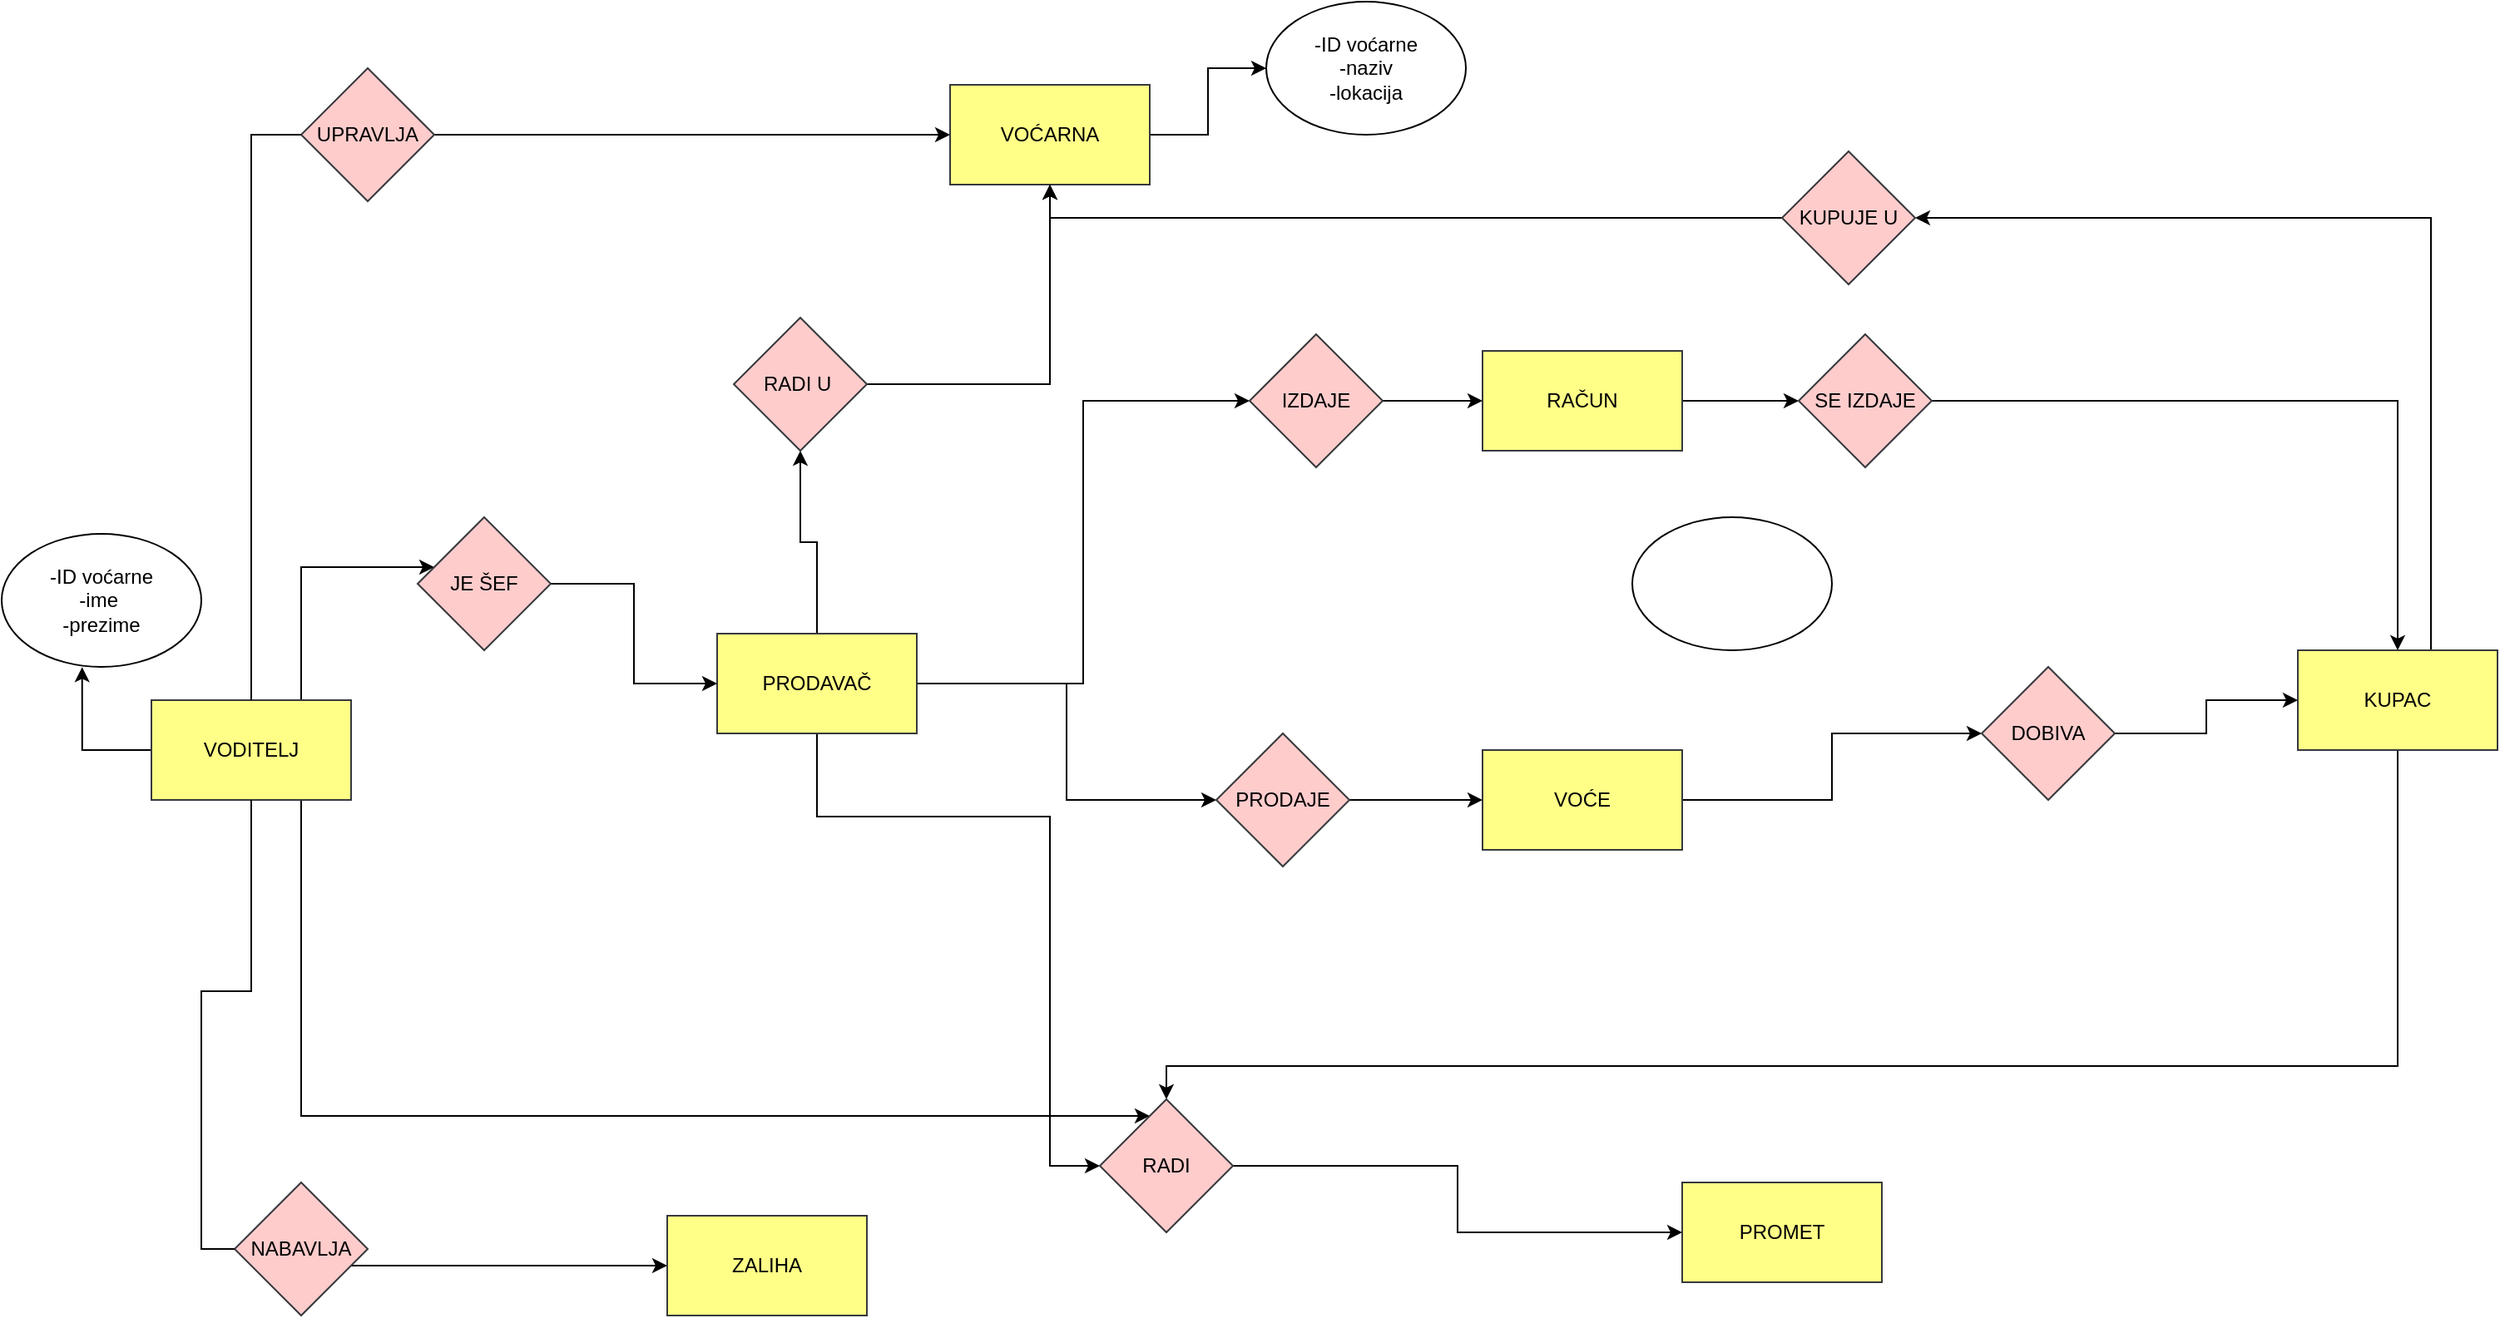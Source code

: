 <mxfile version="14.6.0" type="github">
  <diagram id="KvG4SNHdGEU6boqFKMtB" name="Page-1">
    <mxGraphModel dx="1038" dy="548" grid="1" gridSize="10" guides="1" tooltips="1" connect="1" arrows="1" fold="1" page="1" pageScale="1" pageWidth="1600" pageHeight="900" background="none" math="0" shadow="0">
      <root>
        <mxCell id="0" />
        <mxCell id="1" parent="0" />
        <mxCell id="2Ba6rjD3jXEWA7avTz4o-100" style="edgeStyle=orthogonalEdgeStyle;rounded=0;orthogonalLoop=1;jettySize=auto;html=1;entryX=0;entryY=0.5;entryDx=0;entryDy=0;startArrow=none;" parent="1" source="2Ba6rjD3jXEWA7avTz4o-102" target="2Ba6rjD3jXEWA7avTz4o-9" edge="1">
          <mxGeometry relative="1" as="geometry">
            <Array as="points">
              <mxPoint x="210" y="790" />
            </Array>
          </mxGeometry>
        </mxCell>
        <mxCell id="2Ba6rjD3jXEWA7avTz4o-104" style="edgeStyle=orthogonalEdgeStyle;rounded=0;orthogonalLoop=1;jettySize=auto;html=1;entryX=0;entryY=0.5;entryDx=0;entryDy=0;startArrow=none;" parent="1" source="2Ba6rjD3jXEWA7avTz4o-105" target="2Ba6rjD3jXEWA7avTz4o-2" edge="1">
          <mxGeometry relative="1" as="geometry" />
        </mxCell>
        <mxCell id="2Ba6rjD3jXEWA7avTz4o-110" style="edgeStyle=orthogonalEdgeStyle;rounded=0;orthogonalLoop=1;jettySize=auto;html=1;" parent="1" source="2Ba6rjD3jXEWA7avTz4o-1" target="2Ba6rjD3jXEWA7avTz4o-108" edge="1">
          <mxGeometry relative="1" as="geometry">
            <Array as="points">
              <mxPoint x="190" y="370" />
            </Array>
          </mxGeometry>
        </mxCell>
        <mxCell id="2Ba6rjD3jXEWA7avTz4o-133" style="edgeStyle=orthogonalEdgeStyle;rounded=0;orthogonalLoop=1;jettySize=auto;html=1;" parent="1" source="2Ba6rjD3jXEWA7avTz4o-1" target="2Ba6rjD3jXEWA7avTz4o-122" edge="1">
          <mxGeometry relative="1" as="geometry">
            <mxPoint x="550" y="510" as="targetPoint" />
            <Array as="points">
              <mxPoint x="190" y="700" />
            </Array>
          </mxGeometry>
        </mxCell>
        <mxCell id="2Ba6rjD3jXEWA7avTz4o-142" style="edgeStyle=orthogonalEdgeStyle;rounded=0;orthogonalLoop=1;jettySize=auto;html=1;entryX=0.403;entryY=1.002;entryDx=0;entryDy=0;entryPerimeter=0;" parent="1" source="2Ba6rjD3jXEWA7avTz4o-1" target="2Ba6rjD3jXEWA7avTz4o-141" edge="1">
          <mxGeometry relative="1" as="geometry">
            <Array as="points">
              <mxPoint x="58" y="480" />
            </Array>
          </mxGeometry>
        </mxCell>
        <mxCell id="2Ba6rjD3jXEWA7avTz4o-1" value="VODITELJ" style="rounded=0;whiteSpace=wrap;html=1;fillColor=#ffff88;strokeColor=#36393d;" parent="1" vertex="1">
          <mxGeometry x="100" y="450" width="120" height="60" as="geometry" />
        </mxCell>
        <mxCell id="2Ba6rjD3jXEWA7avTz4o-144" style="edgeStyle=orthogonalEdgeStyle;rounded=0;orthogonalLoop=1;jettySize=auto;html=1;" parent="1" source="2Ba6rjD3jXEWA7avTz4o-2" target="2Ba6rjD3jXEWA7avTz4o-143" edge="1">
          <mxGeometry relative="1" as="geometry" />
        </mxCell>
        <mxCell id="2Ba6rjD3jXEWA7avTz4o-2" value="VOĆARNA" style="rounded=0;whiteSpace=wrap;html=1;fillColor=#ffff88;strokeColor=#36393d;" parent="1" vertex="1">
          <mxGeometry x="580" y="80" width="120" height="60" as="geometry" />
        </mxCell>
        <mxCell id="2Ba6rjD3jXEWA7avTz4o-112" style="edgeStyle=orthogonalEdgeStyle;rounded=0;orthogonalLoop=1;jettySize=auto;html=1;entryX=0;entryY=0.5;entryDx=0;entryDy=0;" parent="1" source="2Ba6rjD3jXEWA7avTz4o-3" target="2Ba6rjD3jXEWA7avTz4o-107" edge="1">
          <mxGeometry relative="1" as="geometry" />
        </mxCell>
        <mxCell id="2Ba6rjD3jXEWA7avTz4o-116" style="edgeStyle=orthogonalEdgeStyle;rounded=0;orthogonalLoop=1;jettySize=auto;html=1;entryX=0;entryY=0.5;entryDx=0;entryDy=0;" parent="1" source="2Ba6rjD3jXEWA7avTz4o-3" target="2Ba6rjD3jXEWA7avTz4o-115" edge="1">
          <mxGeometry relative="1" as="geometry" />
        </mxCell>
        <mxCell id="2Ba6rjD3jXEWA7avTz4o-119" style="edgeStyle=orthogonalEdgeStyle;rounded=0;orthogonalLoop=1;jettySize=auto;html=1;entryX=0.5;entryY=1;entryDx=0;entryDy=0;" parent="1" source="2Ba6rjD3jXEWA7avTz4o-3" target="2Ba6rjD3jXEWA7avTz4o-118" edge="1">
          <mxGeometry relative="1" as="geometry" />
        </mxCell>
        <mxCell id="2Ba6rjD3jXEWA7avTz4o-130" style="edgeStyle=orthogonalEdgeStyle;rounded=0;orthogonalLoop=1;jettySize=auto;html=1;" parent="1" source="2Ba6rjD3jXEWA7avTz4o-3" target="2Ba6rjD3jXEWA7avTz4o-122" edge="1">
          <mxGeometry relative="1" as="geometry">
            <mxPoint x="640" y="530" as="targetPoint" />
            <Array as="points">
              <mxPoint x="640" y="520" />
            </Array>
          </mxGeometry>
        </mxCell>
        <mxCell id="2Ba6rjD3jXEWA7avTz4o-3" value="PRODAVAČ" style="rounded=0;whiteSpace=wrap;html=1;fillColor=#ffff88;strokeColor=#36393d;" parent="1" vertex="1">
          <mxGeometry x="440" y="410" width="120" height="60" as="geometry" />
        </mxCell>
        <mxCell id="2Ba6rjD3jXEWA7avTz4o-127" style="edgeStyle=orthogonalEdgeStyle;rounded=0;orthogonalLoop=1;jettySize=auto;html=1;entryX=0;entryY=0.5;entryDx=0;entryDy=0;" parent="1" source="2Ba6rjD3jXEWA7avTz4o-4" target="2Ba6rjD3jXEWA7avTz4o-126" edge="1">
          <mxGeometry relative="1" as="geometry" />
        </mxCell>
        <mxCell id="2Ba6rjD3jXEWA7avTz4o-4" value="VOĆE" style="rounded=0;whiteSpace=wrap;html=1;fillColor=#ffff88;strokeColor=#36393d;" parent="1" vertex="1">
          <mxGeometry x="900" y="480" width="120" height="60" as="geometry" />
        </mxCell>
        <mxCell id="2Ba6rjD3jXEWA7avTz4o-134" style="edgeStyle=orthogonalEdgeStyle;rounded=0;orthogonalLoop=1;jettySize=auto;html=1;entryX=0.5;entryY=0;entryDx=0;entryDy=0;" parent="1" source="2Ba6rjD3jXEWA7avTz4o-5" target="2Ba6rjD3jXEWA7avTz4o-122" edge="1">
          <mxGeometry relative="1" as="geometry">
            <Array as="points">
              <mxPoint x="1450" y="670" />
              <mxPoint x="710" y="670" />
            </Array>
          </mxGeometry>
        </mxCell>
        <mxCell id="2Ba6rjD3jXEWA7avTz4o-137" style="edgeStyle=orthogonalEdgeStyle;rounded=0;orthogonalLoop=1;jettySize=auto;html=1;entryX=0.5;entryY=1;entryDx=0;entryDy=0;startArrow=none;" parent="1" source="2Ba6rjD3jXEWA7avTz4o-138" target="2Ba6rjD3jXEWA7avTz4o-2" edge="1">
          <mxGeometry relative="1" as="geometry">
            <Array as="points" />
          </mxGeometry>
        </mxCell>
        <mxCell id="2Ba6rjD3jXEWA7avTz4o-140" style="edgeStyle=orthogonalEdgeStyle;rounded=0;orthogonalLoop=1;jettySize=auto;html=1;entryX=1;entryY=0.5;entryDx=0;entryDy=0;" parent="1" source="2Ba6rjD3jXEWA7avTz4o-5" target="2Ba6rjD3jXEWA7avTz4o-138" edge="1">
          <mxGeometry relative="1" as="geometry">
            <Array as="points">
              <mxPoint x="1470" y="160" />
            </Array>
          </mxGeometry>
        </mxCell>
        <mxCell id="2Ba6rjD3jXEWA7avTz4o-5" value="KUPAC" style="rounded=0;whiteSpace=wrap;html=1;fillColor=#ffff88;strokeColor=#36393d;" parent="1" vertex="1">
          <mxGeometry x="1390" y="420" width="120" height="60" as="geometry" />
        </mxCell>
        <mxCell id="2Ba6rjD3jXEWA7avTz4o-8" value="PROMET" style="rounded=0;whiteSpace=wrap;html=1;fillColor=#ffff88;strokeColor=#36393d;" parent="1" vertex="1">
          <mxGeometry x="1020" y="740" width="120" height="60" as="geometry" />
        </mxCell>
        <mxCell id="2Ba6rjD3jXEWA7avTz4o-9" value="ZALIHA" style="rounded=0;whiteSpace=wrap;html=1;fillColor=#ffff88;strokeColor=#36393d;" parent="1" vertex="1">
          <mxGeometry x="410" y="760" width="120" height="60" as="geometry" />
        </mxCell>
        <mxCell id="2Ba6rjD3jXEWA7avTz4o-124" style="edgeStyle=orthogonalEdgeStyle;rounded=0;orthogonalLoop=1;jettySize=auto;html=1;entryX=0;entryY=0.5;entryDx=0;entryDy=0;" parent="1" source="2Ba6rjD3jXEWA7avTz4o-10" target="2Ba6rjD3jXEWA7avTz4o-123" edge="1">
          <mxGeometry relative="1" as="geometry" />
        </mxCell>
        <mxCell id="2Ba6rjD3jXEWA7avTz4o-10" value="RAČUN" style="rounded=0;whiteSpace=wrap;html=1;fillColor=#ffff88;strokeColor=#36393d;" parent="1" vertex="1">
          <mxGeometry x="900" y="240" width="120" height="60" as="geometry" />
        </mxCell>
        <mxCell id="2Ba6rjD3jXEWA7avTz4o-102" value="NABAVLJA" style="rhombus;whiteSpace=wrap;html=1;fillColor=#ffcccc;strokeColor=#36393d;" parent="1" vertex="1">
          <mxGeometry x="150" y="740" width="80" height="80" as="geometry" />
        </mxCell>
        <mxCell id="2Ba6rjD3jXEWA7avTz4o-103" value="" style="edgeStyle=orthogonalEdgeStyle;rounded=0;orthogonalLoop=1;jettySize=auto;html=1;entryX=0;entryY=0.5;entryDx=0;entryDy=0;endArrow=none;" parent="1" source="2Ba6rjD3jXEWA7avTz4o-1" target="2Ba6rjD3jXEWA7avTz4o-102" edge="1">
          <mxGeometry relative="1" as="geometry">
            <mxPoint x="250.059" y="340" as="sourcePoint" />
            <mxPoint x="420" y="500" as="targetPoint" />
            <Array as="points" />
          </mxGeometry>
        </mxCell>
        <mxCell id="2Ba6rjD3jXEWA7avTz4o-105" value="UPRAVLJA" style="rhombus;whiteSpace=wrap;html=1;fillColor=#ffcccc;strokeColor=#36393d;" parent="1" vertex="1">
          <mxGeometry x="190" y="70" width="80" height="80" as="geometry" />
        </mxCell>
        <mxCell id="2Ba6rjD3jXEWA7avTz4o-106" value="" style="edgeStyle=orthogonalEdgeStyle;rounded=0;orthogonalLoop=1;jettySize=auto;html=1;entryX=0;entryY=0.5;entryDx=0;entryDy=0;endArrow=none;" parent="1" source="2Ba6rjD3jXEWA7avTz4o-1" target="2Ba6rjD3jXEWA7avTz4o-105" edge="1">
          <mxGeometry relative="1" as="geometry">
            <mxPoint x="320" y="310.059" as="sourcePoint" />
            <mxPoint x="520" y="250" as="targetPoint" />
          </mxGeometry>
        </mxCell>
        <mxCell id="2Ba6rjD3jXEWA7avTz4o-113" style="edgeStyle=orthogonalEdgeStyle;rounded=0;orthogonalLoop=1;jettySize=auto;html=1;" parent="1" source="2Ba6rjD3jXEWA7avTz4o-107" target="2Ba6rjD3jXEWA7avTz4o-4" edge="1">
          <mxGeometry relative="1" as="geometry" />
        </mxCell>
        <mxCell id="2Ba6rjD3jXEWA7avTz4o-107" value="PRODAJE" style="rhombus;whiteSpace=wrap;html=1;fillColor=#ffcccc;strokeColor=#36393d;" parent="1" vertex="1">
          <mxGeometry x="740" y="470" width="80" height="80" as="geometry" />
        </mxCell>
        <mxCell id="2Ba6rjD3jXEWA7avTz4o-109" style="edgeStyle=orthogonalEdgeStyle;rounded=0;orthogonalLoop=1;jettySize=auto;html=1;entryX=0;entryY=0.5;entryDx=0;entryDy=0;" parent="1" source="2Ba6rjD3jXEWA7avTz4o-108" target="2Ba6rjD3jXEWA7avTz4o-3" edge="1">
          <mxGeometry relative="1" as="geometry" />
        </mxCell>
        <mxCell id="2Ba6rjD3jXEWA7avTz4o-108" value="JE ŠEF" style="rhombus;whiteSpace=wrap;html=1;fillColor=#ffcccc;strokeColor=#36393d;" parent="1" vertex="1">
          <mxGeometry x="260" y="340" width="80" height="80" as="geometry" />
        </mxCell>
        <mxCell id="2Ba6rjD3jXEWA7avTz4o-117" style="edgeStyle=orthogonalEdgeStyle;rounded=0;orthogonalLoop=1;jettySize=auto;html=1;exitX=1;exitY=0.5;exitDx=0;exitDy=0;" parent="1" source="2Ba6rjD3jXEWA7avTz4o-115" target="2Ba6rjD3jXEWA7avTz4o-10" edge="1">
          <mxGeometry relative="1" as="geometry" />
        </mxCell>
        <mxCell id="2Ba6rjD3jXEWA7avTz4o-115" value="IZDAJE" style="rhombus;whiteSpace=wrap;html=1;fillColor=#ffcccc;strokeColor=#36393d;" parent="1" vertex="1">
          <mxGeometry x="760" y="230" width="80" height="80" as="geometry" />
        </mxCell>
        <mxCell id="2Ba6rjD3jXEWA7avTz4o-120" style="edgeStyle=orthogonalEdgeStyle;rounded=0;orthogonalLoop=1;jettySize=auto;html=1;" parent="1" source="2Ba6rjD3jXEWA7avTz4o-118" target="2Ba6rjD3jXEWA7avTz4o-2" edge="1">
          <mxGeometry relative="1" as="geometry" />
        </mxCell>
        <mxCell id="2Ba6rjD3jXEWA7avTz4o-118" value="RADI U&amp;nbsp;" style="rhombus;whiteSpace=wrap;html=1;fillColor=#ffcccc;strokeColor=#36393d;" parent="1" vertex="1">
          <mxGeometry x="450" y="220" width="80" height="80" as="geometry" />
        </mxCell>
        <mxCell id="2Ba6rjD3jXEWA7avTz4o-132" style="edgeStyle=orthogonalEdgeStyle;rounded=0;orthogonalLoop=1;jettySize=auto;html=1;" parent="1" source="2Ba6rjD3jXEWA7avTz4o-122" target="2Ba6rjD3jXEWA7avTz4o-8" edge="1">
          <mxGeometry relative="1" as="geometry" />
        </mxCell>
        <mxCell id="2Ba6rjD3jXEWA7avTz4o-122" value="RADI" style="rhombus;whiteSpace=wrap;html=1;fillColor=#ffcccc;strokeColor=#36393d;" parent="1" vertex="1">
          <mxGeometry x="670" y="690" width="80" height="80" as="geometry" />
        </mxCell>
        <mxCell id="2Ba6rjD3jXEWA7avTz4o-125" style="edgeStyle=orthogonalEdgeStyle;rounded=0;orthogonalLoop=1;jettySize=auto;html=1;" parent="1" source="2Ba6rjD3jXEWA7avTz4o-123" target="2Ba6rjD3jXEWA7avTz4o-5" edge="1">
          <mxGeometry relative="1" as="geometry" />
        </mxCell>
        <mxCell id="2Ba6rjD3jXEWA7avTz4o-123" value="SE IZDAJE" style="rhombus;whiteSpace=wrap;html=1;fillColor=#ffcccc;strokeColor=#36393d;" parent="1" vertex="1">
          <mxGeometry x="1090" y="230" width="80" height="80" as="geometry" />
        </mxCell>
        <mxCell id="2Ba6rjD3jXEWA7avTz4o-128" style="edgeStyle=orthogonalEdgeStyle;rounded=0;orthogonalLoop=1;jettySize=auto;html=1;" parent="1" source="2Ba6rjD3jXEWA7avTz4o-126" target="2Ba6rjD3jXEWA7avTz4o-5" edge="1">
          <mxGeometry relative="1" as="geometry" />
        </mxCell>
        <mxCell id="2Ba6rjD3jXEWA7avTz4o-126" value="DOBIVA" style="rhombus;whiteSpace=wrap;html=1;fillColor=#ffcccc;strokeColor=#36393d;" parent="1" vertex="1">
          <mxGeometry x="1200" y="430" width="80" height="80" as="geometry" />
        </mxCell>
        <mxCell id="2Ba6rjD3jXEWA7avTz4o-138" value="KUPUJE U" style="rhombus;whiteSpace=wrap;html=1;fillColor=#ffcccc;strokeColor=#36393d;" parent="1" vertex="1">
          <mxGeometry x="1080" y="120" width="80" height="80" as="geometry" />
        </mxCell>
        <mxCell id="2Ba6rjD3jXEWA7avTz4o-141" value="-ID voćarne&lt;br&gt;-ime&amp;nbsp;&lt;br&gt;-prezime" style="ellipse;whiteSpace=wrap;html=1;" parent="1" vertex="1">
          <mxGeometry x="10" y="350" width="120" height="80" as="geometry" />
        </mxCell>
        <mxCell id="2Ba6rjD3jXEWA7avTz4o-143" value="-ID voćarne&lt;br&gt;-naziv&lt;br&gt;-lokacija" style="ellipse;whiteSpace=wrap;html=1;" parent="1" vertex="1">
          <mxGeometry x="770" y="30" width="120" height="80" as="geometry" />
        </mxCell>
        <mxCell id="2Ba6rjD3jXEWA7avTz4o-145" value="" style="ellipse;whiteSpace=wrap;html=1;" parent="1" vertex="1">
          <mxGeometry x="990" y="340" width="120" height="80" as="geometry" />
        </mxCell>
      </root>
    </mxGraphModel>
  </diagram>
</mxfile>
